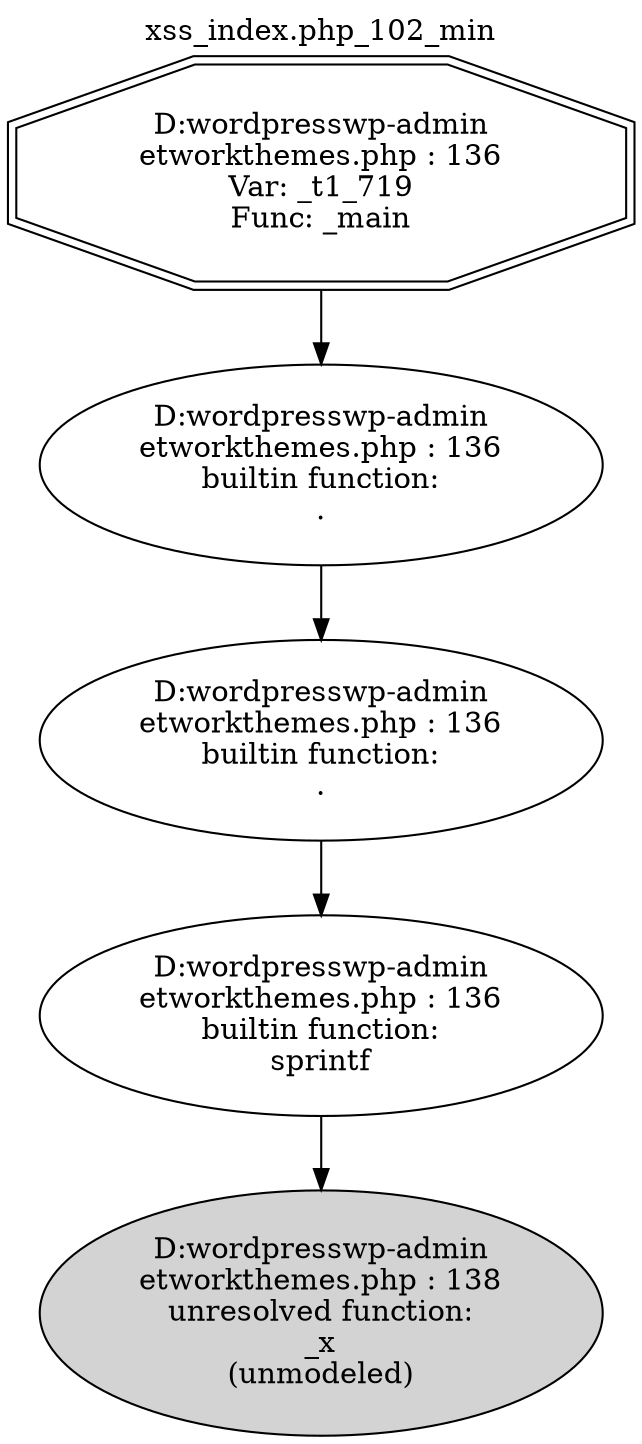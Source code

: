digraph cfg {
  label="xss_index.php_102_min";
  labelloc=t;
  n1 [shape=doubleoctagon, label="D:\wordpress\wp-admin\network\themes.php : 136\nVar: _t1_719\nFunc: _main\n"];
  n2 [shape=ellipse, label="D:\wordpress\wp-admin\network\themes.php : 136\nbuiltin function:\n.\n"];
  n3 [shape=ellipse, label="D:\wordpress\wp-admin\network\themes.php : 136\nbuiltin function:\n.\n"];
  n4 [shape=ellipse, label="D:\wordpress\wp-admin\network\themes.php : 136\nbuiltin function:\nsprintf\n"];
  n5 [shape=ellipse, label="D:\wordpress\wp-admin\network\themes.php : 138\nunresolved function:\n_x\n(unmodeled)\n",style=filled];
  n1 -> n2;
  n2 -> n3;
  n3 -> n4;
  n4 -> n5;
}
